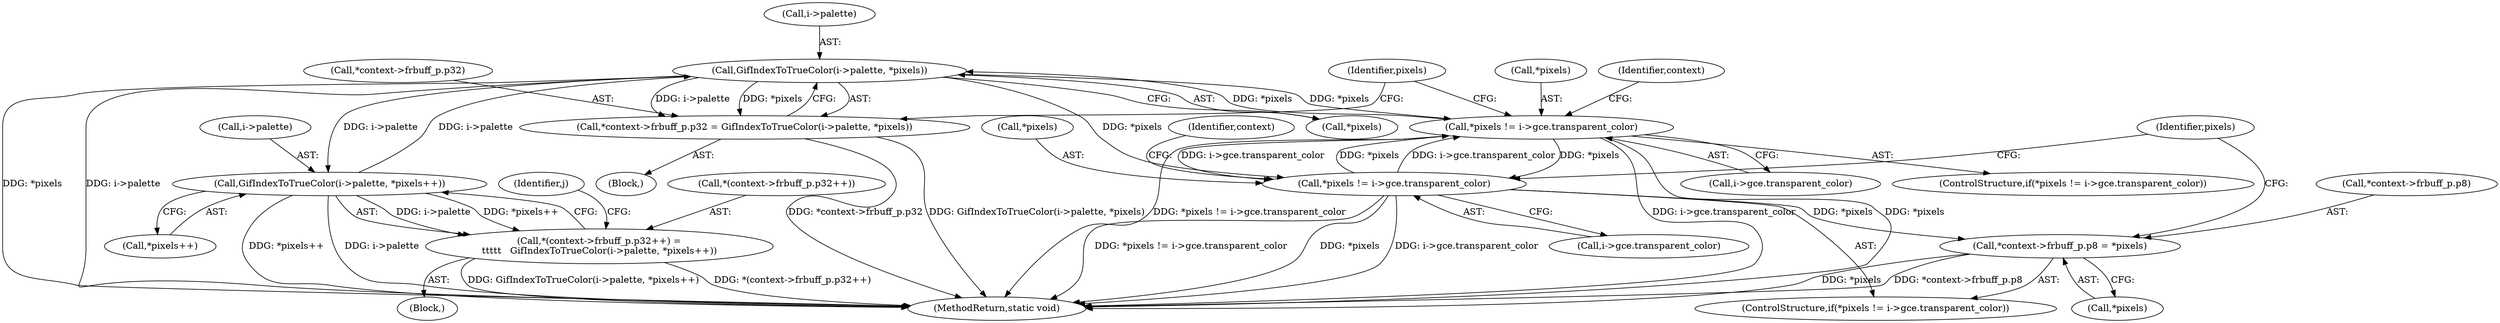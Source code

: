 digraph "0_ngiflib_37d939a6f511d16d4c95678025c235fe62e6417a_0@pointer" {
"1000276" [label="(Call,GifIndexToTrueColor(i->palette, *pixels))"];
"1000190" [label="(Call,GifIndexToTrueColor(i->palette, *pixels++))"];
"1000276" [label="(Call,GifIndexToTrueColor(i->palette, *pixels))"];
"1000260" [label="(Call,*pixels != i->gce.transparent_color)"];
"1000220" [label="(Call,*pixels != i->gce.transparent_color)"];
"1000182" [label="(Call,*(context->frbuff_p.p32++) =\n\t\t\t\t\t   GifIndexToTrueColor(i->palette, *pixels++))"];
"1000228" [label="(Call,*context->frbuff_p.p8 = *pixels)"];
"1000269" [label="(Call,*context->frbuff_p.p32 = GifIndexToTrueColor(i->palette, *pixels))"];
"1000180" [label="(Identifier,j)"];
"1000263" [label="(Call,i->gce.transparent_color)"];
"1000181" [label="(Block,)"];
"1000270" [label="(Call,*context->frbuff_p.p32)"];
"1000191" [label="(Call,i->palette)"];
"1000235" [label="(Call,*pixels)"];
"1000183" [label="(Call,*(context->frbuff_p.p32++))"];
"1000194" [label="(Call,*pixels++)"];
"1000190" [label="(Call,GifIndexToTrueColor(i->palette, *pixels++))"];
"1000276" [label="(Call,GifIndexToTrueColor(i->palette, *pixels))"];
"1000228" [label="(Call,*context->frbuff_p.p8 = *pixels)"];
"1000260" [label="(Call,*pixels != i->gce.transparent_color)"];
"1000280" [label="(Call,*pixels)"];
"1000221" [label="(Call,*pixels)"];
"1000273" [label="(Identifier,context)"];
"1000229" [label="(Call,*context->frbuff_p.p8)"];
"1000182" [label="(Call,*(context->frbuff_p.p32++) =\n\t\t\t\t\t   GifIndexToTrueColor(i->palette, *pixels++))"];
"1000269" [label="(Call,*context->frbuff_p.p32 = GifIndexToTrueColor(i->palette, *pixels))"];
"1000510" [label="(MethodReturn,static void)"];
"1000220" [label="(Call,*pixels != i->gce.transparent_color)"];
"1000223" [label="(Call,i->gce.transparent_color)"];
"1000277" [label="(Call,i->palette)"];
"1000238" [label="(Identifier,pixels)"];
"1000232" [label="(Identifier,context)"];
"1000283" [label="(Identifier,pixels)"];
"1000259" [label="(ControlStructure,if(*pixels != i->gce.transparent_color))"];
"1000219" [label="(ControlStructure,if(*pixels != i->gce.transparent_color))"];
"1000268" [label="(Block,)"];
"1000261" [label="(Call,*pixels)"];
"1000276" -> "1000269"  [label="AST: "];
"1000276" -> "1000280"  [label="CFG: "];
"1000277" -> "1000276"  [label="AST: "];
"1000280" -> "1000276"  [label="AST: "];
"1000269" -> "1000276"  [label="CFG: "];
"1000276" -> "1000510"  [label="DDG: *pixels"];
"1000276" -> "1000510"  [label="DDG: i->palette"];
"1000276" -> "1000190"  [label="DDG: i->palette"];
"1000276" -> "1000220"  [label="DDG: *pixels"];
"1000276" -> "1000260"  [label="DDG: *pixels"];
"1000276" -> "1000269"  [label="DDG: i->palette"];
"1000276" -> "1000269"  [label="DDG: *pixels"];
"1000190" -> "1000276"  [label="DDG: i->palette"];
"1000260" -> "1000276"  [label="DDG: *pixels"];
"1000190" -> "1000182"  [label="AST: "];
"1000190" -> "1000194"  [label="CFG: "];
"1000191" -> "1000190"  [label="AST: "];
"1000194" -> "1000190"  [label="AST: "];
"1000182" -> "1000190"  [label="CFG: "];
"1000190" -> "1000510"  [label="DDG: *pixels++"];
"1000190" -> "1000510"  [label="DDG: i->palette"];
"1000190" -> "1000182"  [label="DDG: i->palette"];
"1000190" -> "1000182"  [label="DDG: *pixels++"];
"1000260" -> "1000259"  [label="AST: "];
"1000260" -> "1000263"  [label="CFG: "];
"1000261" -> "1000260"  [label="AST: "];
"1000263" -> "1000260"  [label="AST: "];
"1000273" -> "1000260"  [label="CFG: "];
"1000283" -> "1000260"  [label="CFG: "];
"1000260" -> "1000510"  [label="DDG: *pixels != i->gce.transparent_color"];
"1000260" -> "1000510"  [label="DDG: i->gce.transparent_color"];
"1000260" -> "1000510"  [label="DDG: *pixels"];
"1000260" -> "1000220"  [label="DDG: *pixels"];
"1000260" -> "1000220"  [label="DDG: i->gce.transparent_color"];
"1000220" -> "1000260"  [label="DDG: *pixels"];
"1000220" -> "1000260"  [label="DDG: i->gce.transparent_color"];
"1000220" -> "1000219"  [label="AST: "];
"1000220" -> "1000223"  [label="CFG: "];
"1000221" -> "1000220"  [label="AST: "];
"1000223" -> "1000220"  [label="AST: "];
"1000232" -> "1000220"  [label="CFG: "];
"1000238" -> "1000220"  [label="CFG: "];
"1000220" -> "1000510"  [label="DDG: *pixels"];
"1000220" -> "1000510"  [label="DDG: i->gce.transparent_color"];
"1000220" -> "1000510"  [label="DDG: *pixels != i->gce.transparent_color"];
"1000220" -> "1000228"  [label="DDG: *pixels"];
"1000182" -> "1000181"  [label="AST: "];
"1000183" -> "1000182"  [label="AST: "];
"1000180" -> "1000182"  [label="CFG: "];
"1000182" -> "1000510"  [label="DDG: GifIndexToTrueColor(i->palette, *pixels++)"];
"1000182" -> "1000510"  [label="DDG: *(context->frbuff_p.p32++)"];
"1000228" -> "1000219"  [label="AST: "];
"1000228" -> "1000235"  [label="CFG: "];
"1000229" -> "1000228"  [label="AST: "];
"1000235" -> "1000228"  [label="AST: "];
"1000238" -> "1000228"  [label="CFG: "];
"1000228" -> "1000510"  [label="DDG: *pixels"];
"1000228" -> "1000510"  [label="DDG: *context->frbuff_p.p8"];
"1000269" -> "1000268"  [label="AST: "];
"1000270" -> "1000269"  [label="AST: "];
"1000283" -> "1000269"  [label="CFG: "];
"1000269" -> "1000510"  [label="DDG: GifIndexToTrueColor(i->palette, *pixels)"];
"1000269" -> "1000510"  [label="DDG: *context->frbuff_p.p32"];
}

